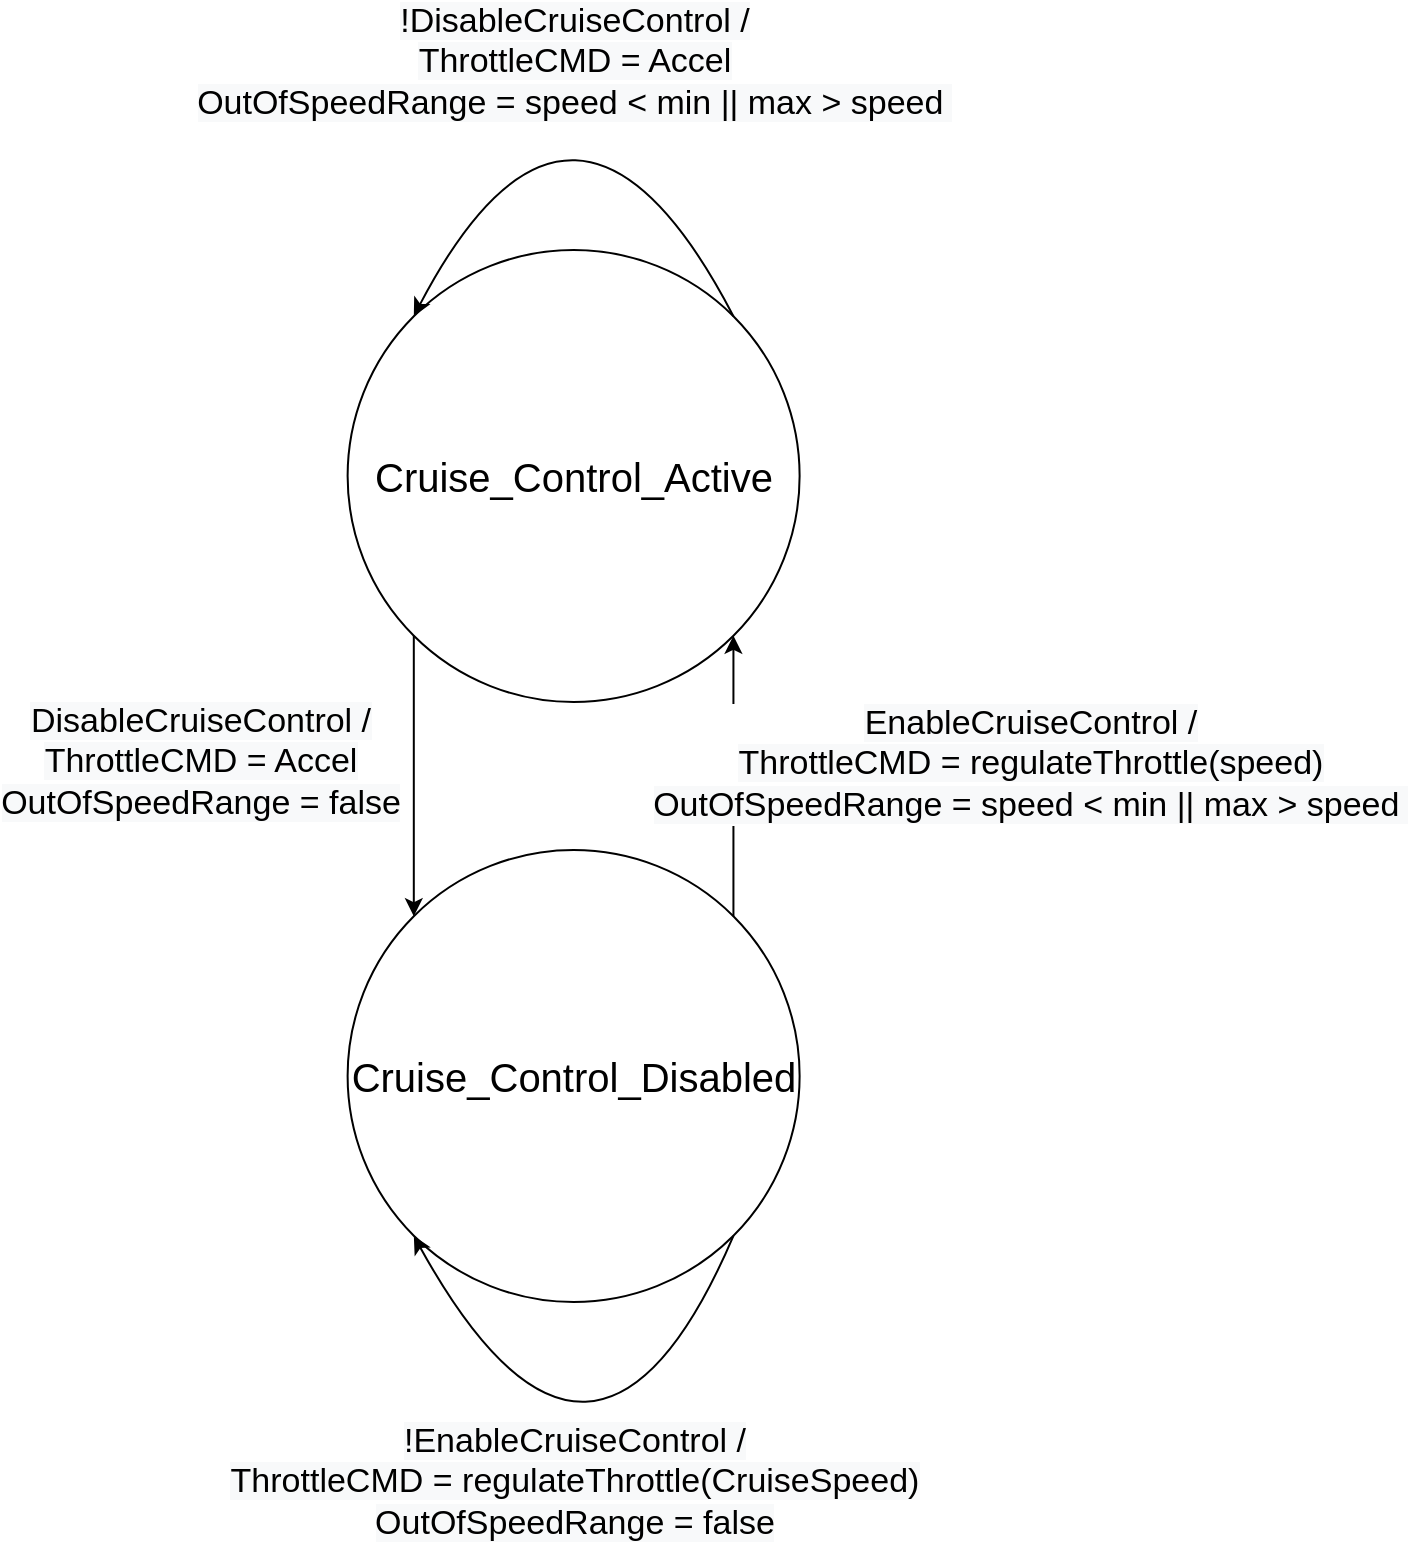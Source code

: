 <mxfile version="13.0.3" type="device"><diagram id="duKgqAcAAZWye7YxAfLH" name="Page-1"><mxGraphModel dx="2178" dy="1352" grid="1" gridSize="10" guides="1" tooltips="1" connect="1" arrows="1" fold="1" page="1" pageScale="1" pageWidth="1169" pageHeight="827" math="0" shadow="0"><root><mxCell id="0"/><mxCell id="1" parent="0"/><mxCell id="W63KqZGniI1SryFIfaOX-1" value="&lt;font style=&quot;font-size: 20px&quot;&gt;Cruise_Control_Active&lt;/font&gt;" style="ellipse;whiteSpace=wrap;html=1;aspect=fixed;" parent="1" vertex="1"><mxGeometry x="456.81" y="144" width="226" height="226" as="geometry"/></mxCell><mxCell id="W63KqZGniI1SryFIfaOX-2" value="&lt;font style=&quot;font-size: 20px&quot;&gt;Cruise_Control_Disabled&lt;br&gt;&lt;/font&gt;" style="ellipse;whiteSpace=wrap;html=1;aspect=fixed;" parent="1" vertex="1"><mxGeometry x="456.81" y="444" width="226" height="226" as="geometry"/></mxCell><mxCell id="W63KqZGniI1SryFIfaOX-4" value="" style="curved=1;endArrow=classic;html=1;entryX=0;entryY=0;entryDx=0;entryDy=0;exitX=1;exitY=0;exitDx=0;exitDy=0;" parent="1" source="W63KqZGniI1SryFIfaOX-1" target="W63KqZGniI1SryFIfaOX-1" edge="1"><mxGeometry width="50" height="50" relative="1" as="geometry"><mxPoint x="642" y="169" as="sourcePoint"/><mxPoint x="986.81" y="474" as="targetPoint"/><Array as="points"><mxPoint x="570" y="24"/></Array></mxGeometry></mxCell><mxCell id="W63KqZGniI1SryFIfaOX-5" value="&lt;span style=&quot;font-size: 17px ; background-color: rgb(248 , 249 , 250)&quot;&gt;!&lt;/span&gt;&lt;span style=&quot;font-family: &amp;#34;helvetica&amp;#34; ; font-size: 17px ; background-color: rgb(248 , 249 , 250)&quot;&gt;DisableCruiseControl&amp;nbsp;&lt;/span&gt;&lt;span style=&quot;font-size: 17px ; background-color: rgb(248 , 249 , 250)&quot;&gt;/&lt;br&gt;ThrottleCMD = Accel&lt;br&gt;&lt;/span&gt;&lt;span style=&quot;font-size: 17px ; background-color: rgb(248 , 249 , 250)&quot;&gt;OutOfSpeedRange = speed &amp;lt; min || max &amp;gt;&amp;nbsp;&lt;/span&gt;&lt;span style=&quot;font-size: 17px ; background-color: rgb(248 , 249 , 250)&quot;&gt;speed&amp;nbsp;&lt;/span&gt;&lt;span style=&quot;font-size: 17px ; background-color: rgb(248 , 249 , 250)&quot;&gt;&lt;br&gt;&lt;/span&gt;" style="edgeLabel;html=1;align=center;verticalAlign=middle;resizable=0;points=[];" parent="W63KqZGniI1SryFIfaOX-4" vertex="1" connectable="0"><mxGeometry x="-0.432" y="30" relative="1" as="geometry"><mxPoint x="-8.04" y="-54.03" as="offset"/></mxGeometry></mxCell><mxCell id="W63KqZGniI1SryFIfaOX-6" value="" style="endArrow=classic;html=1;exitX=1;exitY=0;exitDx=0;exitDy=0;entryX=1;entryY=1;entryDx=0;entryDy=0;" parent="1" source="W63KqZGniI1SryFIfaOX-2" target="W63KqZGniI1SryFIfaOX-1" edge="1"><mxGeometry width="50" height="50" relative="1" as="geometry"><mxPoint x="936.81" y="524" as="sourcePoint"/><mxPoint x="700" y="337" as="targetPoint"/></mxGeometry></mxCell><mxCell id="W63KqZGniI1SryFIfaOX-7" value="&lt;span style=&quot;font-size: 17px ; background-color: rgb(248 , 249 , 250)&quot;&gt;EnableCruiseControl /&lt;br&gt;&lt;/span&gt;&lt;span style=&quot;font-size: 17px ; background-color: rgb(248 , 249 , 250)&quot;&gt;ThrottleCMD = &lt;/span&gt;&lt;span style=&quot;font-size: 17px ; background-color: rgb(248 , 249 , 250)&quot;&gt;regulateThrottle(speed)&lt;br&gt;OutOfSpeedRange = speed &amp;lt; min || max &amp;gt;&amp;nbsp;&lt;/span&gt;&lt;span style=&quot;font-size: 17px ; background-color: rgb(248 , 249 , 250)&quot;&gt;speed&amp;nbsp;&lt;/span&gt;&lt;span style=&quot;font-size: 17px ; background-color: rgb(248 , 249 , 250)&quot;&gt;&lt;br&gt;&lt;/span&gt;" style="edgeLabel;html=1;align=center;verticalAlign=middle;resizable=0;points=[];" parent="W63KqZGniI1SryFIfaOX-6" vertex="1" connectable="0"><mxGeometry x="-0.177" y="6" relative="1" as="geometry"><mxPoint x="154.29" y="-19.17" as="offset"/></mxGeometry></mxCell><mxCell id="W63KqZGniI1SryFIfaOX-16" value="" style="curved=1;endArrow=classic;html=1;exitX=1;exitY=1;exitDx=0;exitDy=0;entryX=0;entryY=1;entryDx=0;entryDy=0;" parent="1" source="W63KqZGniI1SryFIfaOX-2" target="W63KqZGniI1SryFIfaOX-2" edge="1"><mxGeometry width="50" height="50" relative="1" as="geometry"><mxPoint x="1021.81" y="494" as="sourcePoint"/><mxPoint x="1071.81" y="444" as="targetPoint"/><Array as="points"><mxPoint x="580" y="800"/></Array></mxGeometry></mxCell><mxCell id="W63KqZGniI1SryFIfaOX-19" value="&lt;span style=&quot;font-family: &amp;#34;helvetica&amp;#34; ; font-size: 17px ; background-color: rgb(248 , 249 , 250)&quot;&gt;!&lt;/span&gt;&lt;span style=&quot;font-size: 17px ; background-color: rgb(248 , 249 , 250)&quot;&gt;EnableCruiseControl&amp;nbsp;&lt;/span&gt;&lt;span style=&quot;font-family: &amp;#34;helvetica&amp;#34; ; font-size: 17px ; background-color: rgb(248 , 249 , 250)&quot;&gt;/ &lt;br&gt;ThrottleCMD =&amp;nbsp;&lt;/span&gt;&lt;span style=&quot;font-family: &amp;#34;helvetica&amp;#34; ; font-size: 17px ; background-color: rgb(248 , 249 , 250)&quot;&gt;regulateThrottle(CruiseSpeed)&lt;br&gt;&lt;/span&gt;&lt;span style=&quot;font-size: 17px ; background-color: rgb(248 , 249 , 250)&quot;&gt;OutOfSpeedRange = false&lt;/span&gt;&lt;span style=&quot;font-family: &amp;#34;helvetica&amp;#34; ; font-size: 17px ; background-color: rgb(248 , 249 , 250)&quot;&gt;&lt;br&gt;&lt;/span&gt;" style="edgeLabel;html=1;align=center;verticalAlign=middle;resizable=0;points=[];" parent="W63KqZGniI1SryFIfaOX-16" vertex="1" connectable="0"><mxGeometry x="-0.494" y="-16" relative="1" as="geometry"><mxPoint x="-29.03" y="44.79" as="offset"/></mxGeometry></mxCell><mxCell id="W63KqZGniI1SryFIfaOX-20" value="" style="endArrow=classic;html=1;entryX=0;entryY=0;entryDx=0;entryDy=0;exitX=0;exitY=1;exitDx=0;exitDy=0;" parent="1" source="W63KqZGniI1SryFIfaOX-1" target="W63KqZGniI1SryFIfaOX-2" edge="1"><mxGeometry width="50" height="50" relative="1" as="geometry"><mxPoint x="550" y="410" as="sourcePoint"/><mxPoint x="1071.81" y="444" as="targetPoint"/></mxGeometry></mxCell><mxCell id="W63KqZGniI1SryFIfaOX-22" value="&lt;span style=&quot;font-size: 17px ; background-color: rgb(248 , 249 , 250)&quot;&gt;&lt;font face=&quot;helvetica&quot;&gt;DisableCruiseControl /&lt;br&gt;&lt;/font&gt;&lt;/span&gt;&lt;span style=&quot;font-size: 17px ; background-color: rgb(248 , 249 , 250)&quot;&gt;ThrottleCMD = Accel&lt;br&gt;&lt;/span&gt;&lt;span style=&quot;font-size: 17px ; background-color: rgb(248 , 249 , 250)&quot;&gt;OutOfSpeedRange = false&lt;/span&gt;&lt;span style=&quot;font-size: 17px ; background-color: rgb(248 , 249 , 250)&quot;&gt;&lt;br&gt;&lt;/span&gt;" style="edgeLabel;html=1;align=center;verticalAlign=middle;resizable=0;points=[];" parent="W63KqZGniI1SryFIfaOX-20" vertex="1" connectable="0"><mxGeometry x="0.263" y="1" relative="1" as="geometry"><mxPoint x="-107.91" y="-25.24" as="offset"/></mxGeometry></mxCell></root></mxGraphModel></diagram></mxfile>
